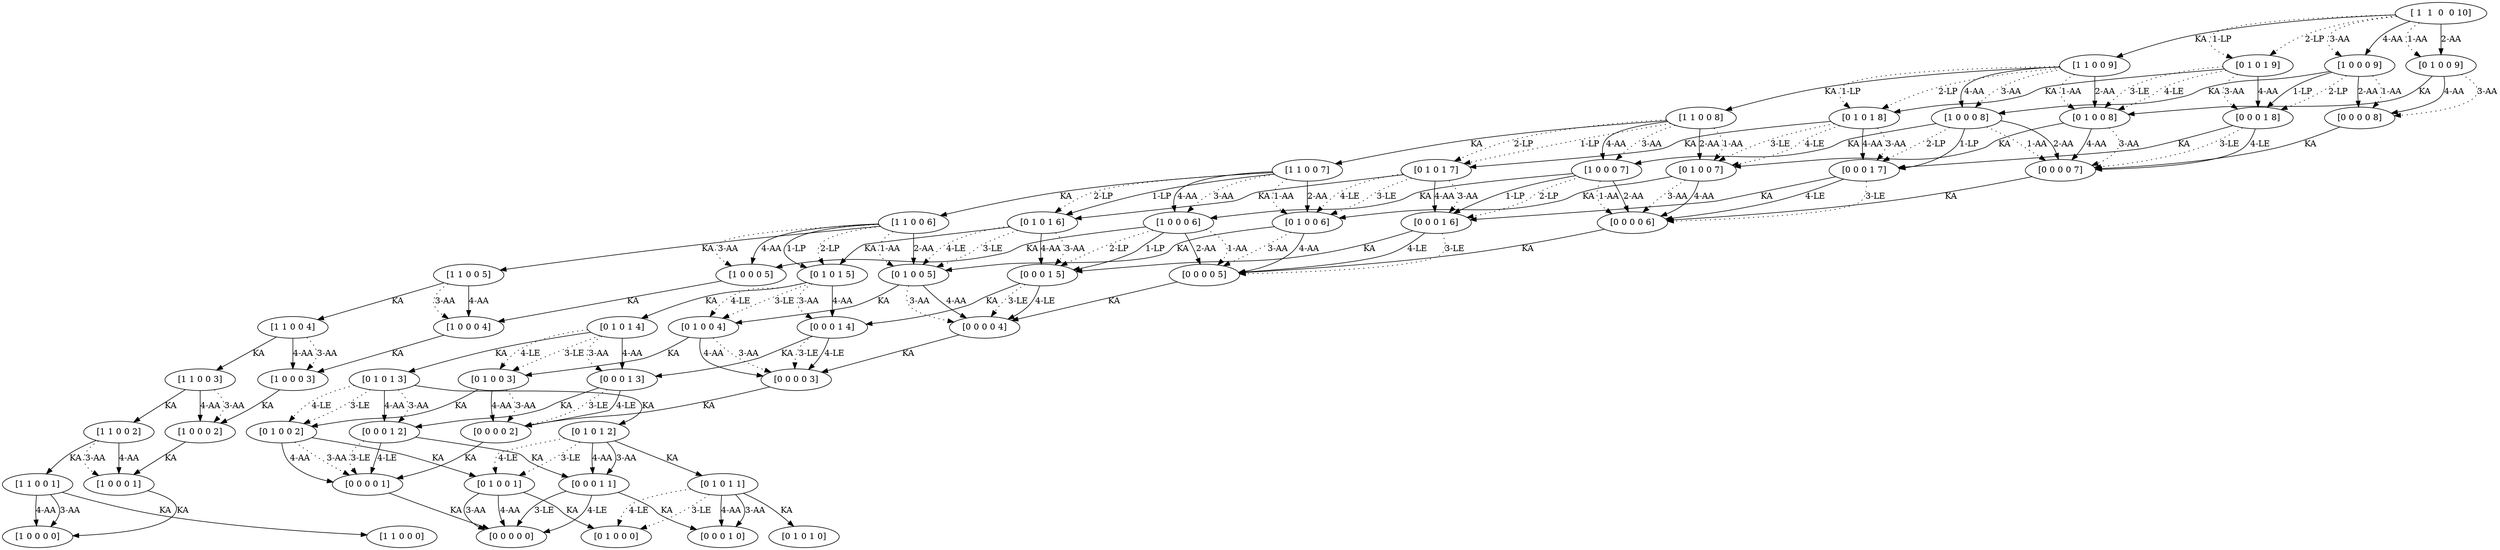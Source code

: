 digraph  {
	node [label="\N"];
	128	 [capacity="[0 1]",
		label="[0 1 0 0 7]",
		stock="[0 0]",
		time=7,
		value=3956.75];
	171	 [capacity="[0 0]",
		label="[0 0 0 0 6]",
		stock="[0 0]",
		time=6,
		value=0.0];
	128 -> 171 [key=3,
	goal="[0 0 0 0 6]",
	label="3-AA",
	modus=AA,
	revenue=0,
	style=dotted,
	time=7,
	weight=0,
	weight_goal=0.0];
128 -> 171 [key=4,
goal="[0 0 0 0 6]",
label="4-AA",
modus=AA,
revenue=5000,
time=7,
weight=1304.0,
weight_goal=0.0];
127 [capacity="[0 1]",
label="[0 1 0 0 6]",
stock="[0 0]",
time=6,
value=3696.0];
128 -> 127 [key=0,
goal="[0 1 0 0 6]",
label=KA,
modus=KA,
revenue=0,
time=7,
weight=0.0,
weight_goal=3696.0];
129 [capacity="[0 1]",
label="[0 1 0 0 8]",
stock="[0 0]",
time=8,
value=4165.38];
129 -> 128 [key=0,
goal="[0 1 0 0 7]",
label=KA,
modus=KA,
revenue=0,
time=8,
weight=0.0,
weight_goal=3956.75];
172 [capacity="[0 0]",
label="[0 0 0 0 7]",
stock="[0 0]",
time=7,
value=0.0];
129 -> 172 [key=3,
goal="[0 0 0 0 7]",
label="3-AA",
modus=AA,
revenue=0,
style=dotted,
time=8,
weight=0,
weight_goal=0.0];
129 -> 172 [key=4,
goal="[0 0 0 0 7]",
label="4-AA",
modus=AA,
revenue=5000,
time=8,
weight=1043.25,
weight_goal=0.0];
130 [capacity="[0 1]",
label="[0 1 0 0 9]",
stock="[0 0]",
time=9,
value=4332.25];
130 -> 129 [key=0,
goal="[0 1 0 0 8]",
label=KA,
modus=KA,
revenue=0,
time=9,
weight=0.0,
weight_goal=4165.38];
173 [capacity="[0 0]",
label="[0 0 0 0 8]",
stock="[0 0]",
time=8,
value=0.0];
130 -> 173 [key=3,
goal="[0 0 0 0 8]",
label="3-AA",
modus=AA,
revenue=0,
style=dotted,
time=9,
weight=0,
weight_goal=0.0];
130 -> 173 [key=4,
goal="[0 0 0 0 8]",
label="4-AA",
modus=AA,
revenue=5000,
time=9,
weight=834.625,
weight_goal=0.0];
43 [capacity="[1 1]",
label="[ 1  1  0  0 10]",
stock="[0 0]",
time=10,
value=8288.0];
43 -> 130 [key=1,
goal="[0 1 0 0 9]",
label="1-AA",
modus=AA,
revenue=0,
style=dotted,
time=10,
weight=0,
weight_goal=4332.25];
43 -> 130 [key=2,
goal="[0 1 0 0 9]",
label="2-AA",
modus=AA,
revenue=5000,
time=10,
weight=1595.25,
weight_goal=4332.25];
42 [capacity="[1 1]",
label="[1 1 0 0 9]",
stock="[0 0]",
time=9,
value=7737.0];
43 -> 42 [key=0,
goal="[1 1 0 0 9]",
label=KA,
modus=KA,
revenue=0,
time=10,
weight=0.0,
weight_goal=7737.0];
119 [capacity="[0 1]",
label="[0 1 0 1 9]",
stock="[0 1]",
time=9,
value=7161.75];
43 -> 119 [key=1,
goal="[0 1 0 1 9]",
label="1-LP",
modus=LP,
revenue=0,
style=dotted,
time=10,
weight=0,
weight_goal=7161.75];
43 -> 119 [key=2,
goal="[0 1 0 1 9]",
label="2-LP",
modus=LP,
revenue=0,
style=dotted,
time=10,
weight=0,
weight_goal=7161.75];
86 [capacity="[1 0]",
label="[1 0 0 0 9]",
stock="[0 0]",
time=9,
value=3896.0];
43 -> 86 [key=3,
goal="[1 0 0 0 9]",
label="3-AA",
modus=AA,
revenue=0,
style=dotted,
time=10,
weight=0,
weight_goal=3896.0];
43 -> 86 [key=4,
goal="[1 0 0 0 9]",
label="4-AA",
modus=AA,
revenue=5000,
time=10,
weight=1159.0,
weight_goal=3896.0];
154 [capacity="[0 0]",
label="[0 0 0 1 0]",
stock="[0 1]",
time=0,
value=0.0];
155 [capacity="[0 0]",
label="[0 0 0 1 1]",
stock="[0 1]",
time=1,
value=1020.0];
155 -> 154 [key=0,
goal="[0 0 0 1 0]",
label=KA,
modus=KA,
revenue=0,
time=1,
weight=0.0,
weight_goal=0.0];
165 [capacity="[0 0]",
label="[0 0 0 0 0]",
stock="[0 0]",
time=0,
value=0.0];
155 -> 165 [key=3,
goal="[0 0 0 0 0]",
label="3-LE",
modus=LE,
revenue=100,
time=1,
weight=100.0,
weight_goal=0.0];
155 -> 165 [key=4,
goal="[0 0 0 0 0]",
label="4-LE",
modus=LE,
revenue=5000,
time=1,
weight=5000.0,
weight_goal=0.0];
156 [capacity="[0 0]",
label="[0 0 0 1 2]",
stock="[0 1]",
time=2,
value=1816.0];
156 -> 155 [key=0,
goal="[0 0 0 1 1]",
label=KA,
modus=KA,
revenue=0,
time=2,
weight=0.0,
weight_goal=1020.0];
166 [capacity="[0 0]",
label="[0 0 0 0 1]",
stock="[0 0]",
time=1,
value=0.0];
156 -> 166 [key=3,
goal="[0 0 0 0 1]",
label="3-LE",
modus=LE,
revenue=0,
style=dotted,
time=2,
weight=0,
weight_goal=0.0];
156 -> 166 [key=4,
goal="[0 0 0 0 1]",
label="4-LE",
modus=LE,
revenue=5000,
time=2,
weight=3980.0,
weight_goal=0.0];
157 [capacity="[0 0]",
label="[0 0 0 1 3]",
stock="[0 1]",
time=3,
value=2453.0];
157 -> 156 [key=0,
goal="[0 0 0 1 2]",
label=KA,
modus=KA,
revenue=0,
time=3,
weight=0.0,
weight_goal=1816.0];
167 [capacity="[0 0]",
label="[0 0 0 0 2]",
stock="[0 0]",
time=2,
value=0.0];
157 -> 167 [key=3,
goal="[0 0 0 0 2]",
label="3-LE",
modus=LE,
revenue=0,
style=dotted,
time=3,
weight=0,
weight_goal=0.0];
157 -> 167 [key=4,
goal="[0 0 0 0 2]",
label="4-LE",
modus=LE,
revenue=5000,
time=3,
weight=3184.0,
weight_goal=0.0];
158 [capacity="[0 0]",
label="[0 0 0 1 4]",
stock="[0 1]",
time=4,
value=2962.5];
158 -> 157 [key=0,
goal="[0 0 0 1 3]",
label=KA,
modus=KA,
revenue=0,
time=4,
weight=0.0,
weight_goal=2453.0];
168 [capacity="[0 0]",
label="[0 0 0 0 3]",
stock="[0 0]",
time=3,
value=0.0];
158 -> 168 [key=3,
goal="[0 0 0 0 3]",
label="3-LE",
modus=LE,
revenue=0,
style=dotted,
time=4,
weight=0,
weight_goal=0.0];
158 -> 168 [key=4,
goal="[0 0 0 0 3]",
label="4-LE",
modus=LE,
revenue=5000,
time=4,
weight=2547.0,
weight_goal=0.0];
159 [capacity="[0 0]",
label="[0 0 0 1 5]",
stock="[0 1]",
time=5,
value=3370.0];
159 -> 158 [key=0,
goal="[0 0 0 1 4]",
label=KA,
modus=KA,
revenue=0,
time=5,
weight=0.0,
weight_goal=2962.5];
169 [capacity="[0 0]",
label="[0 0 0 0 4]",
stock="[0 0]",
time=4,
value=0.0];
159 -> 169 [key=3,
goal="[0 0 0 0 4]",
label="3-LE",
modus=LE,
revenue=0,
style=dotted,
time=5,
weight=0,
weight_goal=0.0];
159 -> 169 [key=4,
goal="[0 0 0 0 4]",
label="4-LE",
modus=LE,
revenue=5000,
time=5,
weight=2037.5,
weight_goal=0.0];
160 [capacity="[0 0]",
label="[0 0 0 1 6]",
stock="[0 1]",
time=6,
value=3696.0];
160 -> 159 [key=0,
goal="[0 0 0 1 5]",
label=KA,
modus=KA,
revenue=0,
time=6,
weight=0.0,
weight_goal=3370.0];
170 [capacity="[0 0]",
label="[0 0 0 0 5]",
stock="[0 0]",
time=5,
value=0.0];
160 -> 170 [key=3,
goal="[0 0 0 0 5]",
label="3-LE",
modus=LE,
revenue=0,
style=dotted,
time=6,
weight=0,
weight_goal=0.0];
160 -> 170 [key=4,
goal="[0 0 0 0 5]",
label="4-LE",
modus=LE,
revenue=5000,
time=6,
weight=1630.0,
weight_goal=0.0];
33 [capacity="[1 1]",
label="[1 1 0 0 0]",
stock="[0 0]",
time=0,
value=0.0];
34 [capacity="[1 1]",
label="[1 1 0 0 1]",
stock="[0 0]",
time=1,
value=1020.0];
34 -> 33 [key=0,
goal="[1 1 0 0 0]",
label=KA,
modus=KA,
revenue=0,
time=1,
weight=0.0,
weight_goal=0.0];
77 [capacity="[1 0]",
label="[1 0 0 0 0]",
stock="[0 0]",
time=0,
value=0.0];
34 -> 77 [key=3,
goal="[1 0 0 0 0]",
label="3-AA",
modus=AA,
revenue=100,
time=1,
weight=100.0,
weight_goal=0.0];
34 -> 77 [key=4,
goal="[1 0 0 0 0]",
label="4-AA",
modus=AA,
revenue=5000,
time=1,
weight=5000.0,
weight_goal=0.0];
35 [capacity="[1 1]",
label="[1 1 0 0 2]",
stock="[0 0]",
time=2,
value=1816.0];
35 -> 34 [key=0,
goal="[1 1 0 0 1]",
label=KA,
modus=KA,
revenue=0,
time=2,
weight=0.0,
weight_goal=1020.0];
78 [capacity="[1 0]",
label="[1 0 0 0 1]",
stock="[0 0]",
time=1,
value=0.0];
35 -> 78 [key=3,
goal="[1 0 0 0 1]",
label="3-AA",
modus=AA,
revenue=0,
style=dotted,
time=2,
weight=0,
weight_goal=0.0];
35 -> 78 [key=4,
goal="[1 0 0 0 1]",
label="4-AA",
modus=AA,
revenue=5000,
time=2,
weight=3980.0,
weight_goal=0.0];
36 [capacity="[1 1]",
label="[1 1 0 0 3]",
stock="[0 0]",
time=3,
value=2453.0];
36 -> 35 [key=0,
goal="[1 1 0 0 2]",
label=KA,
modus=KA,
revenue=0,
time=3,
weight=0.0,
weight_goal=1816.0];
79 [capacity="[1 0]",
label="[1 0 0 0 2]",
stock="[0 0]",
time=2,
value=0.0];
36 -> 79 [key=3,
goal="[1 0 0 0 2]",
label="3-AA",
modus=AA,
revenue=0,
style=dotted,
time=3,
weight=0,
weight_goal=0.0];
36 -> 79 [key=4,
goal="[1 0 0 0 2]",
label="4-AA",
modus=AA,
revenue=5000,
time=3,
weight=3184.0,
weight_goal=0.0];
37 [capacity="[1 1]",
label="[1 1 0 0 4]",
stock="[0 0]",
time=4,
value=2962.5];
37 -> 36 [key=0,
goal="[1 1 0 0 3]",
label=KA,
modus=KA,
revenue=0,
time=4,
weight=0.0,
weight_goal=2453.0];
80 [capacity="[1 0]",
label="[1 0 0 0 3]",
stock="[0 0]",
time=3,
value=0.0];
37 -> 80 [key=3,
goal="[1 0 0 0 3]",
label="3-AA",
modus=AA,
revenue=0,
style=dotted,
time=4,
weight=0,
weight_goal=0.0];
37 -> 80 [key=4,
goal="[1 0 0 0 3]",
label="4-AA",
modus=AA,
revenue=5000,
time=4,
weight=2547.0,
weight_goal=0.0];
38 [capacity="[1 1]",
label="[1 1 0 0 5]",
stock="[0 0]",
time=5,
value=3370.0];
38 -> 37 [key=0,
goal="[1 1 0 0 4]",
label=KA,
modus=KA,
revenue=0,
time=5,
weight=0.0,
weight_goal=2962.5];
81 [capacity="[1 0]",
label="[1 0 0 0 4]",
stock="[0 0]",
time=4,
value=0.0];
38 -> 81 [key=3,
goal="[1 0 0 0 4]",
label="3-AA",
modus=AA,
revenue=0,
style=dotted,
time=5,
weight=0,
weight_goal=0.0];
38 -> 81 [key=4,
goal="[1 0 0 0 4]",
label="4-AA",
modus=AA,
revenue=5000,
time=5,
weight=2037.5,
weight_goal=0.0];
167 -> 166 [key=0,
goal="[0 0 0 0 1]",
label=KA,
modus=KA,
revenue=0,
time=2,
weight=0.0,
weight_goal=0.0];
168 -> 167 [key=0,
goal="[0 0 0 0 2]",
label=KA,
modus=KA,
revenue=0,
time=3,
weight=0.0,
weight_goal=0.0];
169 -> 168 [key=0,
goal="[0 0 0 0 3]",
label=KA,
modus=KA,
revenue=0,
time=4,
weight=0.0,
weight_goal=0.0];
170 -> 169 [key=0,
goal="[0 0 0 0 4]",
label=KA,
modus=KA,
revenue=0,
time=5,
weight=0.0,
weight_goal=0.0];
171 -> 170 [key=0,
goal="[0 0 0 0 5]",
label=KA,
modus=KA,
revenue=0,
time=6,
weight=0.0,
weight_goal=0.0];
172 -> 171 [key=0,
goal="[0 0 0 0 6]",
label=KA,
modus=KA,
revenue=0,
time=7,
weight=0.0,
weight_goal=0.0];
173 -> 172 [key=0,
goal="[0 0 0 0 7]",
label=KA,
modus=KA,
revenue=0,
time=8,
weight=0.0,
weight_goal=0.0];
40 [capacity="[1 1]",
label="[1 1 0 0 7]",
stock="[0 0]",
time=7,
value=6146.0];
83 [capacity="[1 0]",
label="[1 0 0 0 6]",
stock="[0 0]",
time=6,
value=1674.0];
40 -> 83 [key=3,
goal="[1 0 0 0 6]",
label="3-AA",
modus=AA,
revenue=0,
style=dotted,
time=7,
weight=0,
weight_goal=1674.0];
40 -> 83 [key=4,
goal="[1 0 0 0 6]",
label="4-AA",
modus=AA,
revenue=5000,
time=7,
weight=1712.0,
weight_goal=1674.0];
39 [capacity="[1 1]",
label="[1 1 0 0 6]",
stock="[0 0]",
time=6,
value=4962.0];
40 -> 39 [key=0,
goal="[1 1 0 0 6]",
label=KA,
modus=KA,
revenue=0,
time=7,
weight=0.0,
weight_goal=4962.0];
116 [capacity="[0 1]",
label="[0 1 0 1 6]",
stock="[0 1]",
time=6,
value=5434.5];
40 -> 116 [key=1,
goal="[0 1 0 1 6]",
label="1-LP",
modus=LP,
revenue=0,
time=7,
weight=472.5,
weight_goal=5434.5];
40 -> 116 [key=2,
goal="[0 1 0 1 6]",
label="2-LP",
modus=LP,
revenue=0,
style=dotted,
time=7,
weight=0,
weight_goal=5434.5];
40 -> 127 [key=1,
goal="[0 1 0 0 6]",
label="1-AA",
modus=AA,
revenue=0,
style=dotted,
time=7,
weight=0,
weight_goal=3696.0];
40 -> 127 [key=2,
goal="[0 1 0 0 6]",
label="2-AA",
modus=AA,
revenue=5000,
time=7,
weight=3734.0,
weight_goal=3696.0];
42 -> 129 [key=1,
goal="[0 1 0 0 8]",
label="1-AA",
modus=AA,
revenue=0,
style=dotted,
time=9,
weight=0,
weight_goal=4165.38];
42 -> 129 [key=2,
goal="[0 1 0 0 8]",
label="2-AA",
modus=AA,
revenue=5000,
time=9,
weight=2137.88,
weight_goal=4165.38];
85 [capacity="[1 0]",
label="[1 0 0 0 8]",
stock="[0 0]",
time=8,
value=3438.0];
42 -> 85 [key=3,
goal="[1 0 0 0 8]",
label="3-AA",
modus=AA,
revenue=0,
style=dotted,
time=9,
weight=0,
weight_goal=3438.0];
42 -> 85 [key=4,
goal="[1 0 0 0 8]",
label="4-AA",
modus=AA,
revenue=5000,
time=9,
weight=1410.5,
weight_goal=3438.0];
118 [capacity="[0 1]",
label="[0 1 0 1 8]",
stock="[0 1]",
time=8,
value=6661.0];
42 -> 118 [key=1,
goal="[0 1 0 1 8]",
label="1-LP",
modus=LP,
revenue=0,
style=dotted,
time=9,
weight=0,
weight_goal=6661.0];
42 -> 118 [key=2,
goal="[0 1 0 1 8]",
label="2-LP",
modus=LP,
revenue=0,
style=dotted,
time=9,
weight=0,
weight_goal=6661.0];
41 [capacity="[1 1]",
label="[1 1 0 0 8]",
stock="[0 0]",
time=8,
value=7027.5];
42 -> 41 [key=0,
goal="[1 1 0 0 8]",
label=KA,
modus=KA,
revenue=0,
time=9,
weight=0.0,
weight_goal=7027.5];
161 [capacity="[0 0]",
label="[0 0 0 1 7]",
stock="[0 1]",
time=7,
value=3956.75];
161 -> 160 [key=0,
goal="[0 0 0 1 6]",
label=KA,
modus=KA,
revenue=0,
time=7,
weight=0.0,
weight_goal=3696.0];
161 -> 171 [key=3,
goal="[0 0 0 0 6]",
label="3-LE",
modus=LE,
revenue=0,
style=dotted,
time=7,
weight=0,
weight_goal=0.0];
161 -> 171 [key=4,
goal="[0 0 0 0 6]",
label="4-LE",
modus=LE,
revenue=5000,
time=7,
weight=1304.0,
weight_goal=0.0];
119 -> 129 [key=3,
goal="[0 1 0 0 8]",
label="3-LE",
modus=LE,
revenue=0,
style=dotted,
time=9,
weight=0,
weight_goal=4165.38];
119 -> 129 [key=4,
goal="[0 1 0 0 8]",
label="4-LE",
modus=LE,
revenue=0,
style=dotted,
time=9,
weight=0,
weight_goal=4165.38];
162 [capacity="[0 0]",
label="[0 0 0 1 8]",
stock="[0 1]",
time=8,
value=4165.38];
119 -> 162 [key=3,
goal="[0 0 0 1 8]",
label="3-AA",
modus=AA,
revenue=0,
style=dotted,
time=9,
weight=0,
weight_goal=4165.38];
119 -> 162 [key=4,
goal="[0 0 0 1 8]",
label="4-AA",
modus=AA,
revenue=5000,
time=9,
weight=2504.38,
weight_goal=4165.38];
119 -> 118 [key=0,
goal="[0 1 0 1 8]",
label=KA,
modus=KA,
revenue=0,
time=9,
weight=0.0,
weight_goal=6661.0];
162 -> 172 [key=3,
goal="[0 0 0 0 7]",
label="3-LE",
modus=LE,
revenue=0,
style=dotted,
time=8,
weight=0,
weight_goal=0.0];
162 -> 172 [key=4,
goal="[0 0 0 0 7]",
label="4-LE",
modus=LE,
revenue=5000,
time=8,
weight=1043.25,
weight_goal=0.0];
162 -> 161 [key=0,
goal="[0 0 0 1 7]",
label=KA,
modus=KA,
revenue=0,
time=8,
weight=0.0,
weight_goal=3956.75];
78 -> 77 [key=0,
goal="[1 0 0 0 0]",
label=KA,
modus=KA,
revenue=0,
time=1,
weight=0.0,
weight_goal=0.0];
80 -> 79 [key=0,
goal="[1 0 0 0 2]",
label=KA,
modus=KA,
revenue=0,
time=3,
weight=0.0,
weight_goal=0.0];
81 -> 80 [key=0,
goal="[1 0 0 0 3]",
label=KA,
modus=KA,
revenue=0,
time=4,
weight=0.0,
weight_goal=0.0];
82 [capacity="[1 0]",
label="[1 0 0 0 5]",
stock="[0 0]",
time=5,
value=0.0];
82 -> 81 [key=0,
goal="[1 0 0 0 4]",
label=KA,
modus=KA,
revenue=0,
time=5,
weight=0.0,
weight_goal=0.0];
83 -> 159 [key=1,
goal="[0 0 0 1 5]",
label="1-LP",
modus=LP,
revenue=0,
time=6,
weight=3370.0,
weight_goal=3370.0];
83 -> 159 [key=2,
goal="[0 0 0 1 5]",
label="2-LP",
modus=LP,
revenue=0,
style=dotted,
time=6,
weight=0,
weight_goal=3370.0];
83 -> 170 [key=1,
goal="[0 0 0 0 5]",
label="1-AA",
modus=AA,
revenue=0,
style=dotted,
time=6,
weight=0,
weight_goal=0.0];
83 -> 170 [key=2,
goal="[0 0 0 0 5]",
label="2-AA",
modus=AA,
revenue=5000,
time=6,
weight=5000.0,
weight_goal=0.0];
83 -> 82 [key=0,
goal="[1 0 0 0 5]",
label=KA,
modus=KA,
revenue=0,
time=6,
weight=0.0,
weight_goal=0.0];
84 [capacity="[1 0]",
label="[1 0 0 0 7]",
stock="[0 0]",
time=7,
value=2744.0];
84 -> 160 [key=1,
goal="[0 0 0 1 6]",
label="1-LP",
modus=LP,
revenue=0,
time=7,
weight=2022.0,
weight_goal=3696.0];
84 -> 160 [key=2,
goal="[0 0 0 1 6]",
label="2-LP",
modus=LP,
revenue=0,
style=dotted,
time=7,
weight=0,
weight_goal=3696.0];
84 -> 171 [key=1,
goal="[0 0 0 0 6]",
label="1-AA",
modus=AA,
revenue=0,
style=dotted,
time=7,
weight=0,
weight_goal=0.0];
84 -> 171 [key=2,
goal="[0 0 0 0 6]",
label="2-AA",
modus=AA,
revenue=5000,
time=7,
weight=3326.0,
weight_goal=0.0];
84 -> 83 [key=0,
goal="[1 0 0 0 6]",
label=KA,
modus=KA,
revenue=0,
time=7,
weight=0.0,
weight_goal=1674.0];
85 -> 172 [key=1,
goal="[0 0 0 0 7]",
label="1-AA",
modus=AA,
revenue=0,
style=dotted,
time=8,
weight=0,
weight_goal=0.0];
85 -> 172 [key=2,
goal="[0 0 0 0 7]",
label="2-AA",
modus=AA,
revenue=5000,
time=8,
weight=2256.0,
weight_goal=0.0];
85 -> 161 [key=1,
goal="[0 0 0 1 7]",
label="1-LP",
modus=LP,
revenue=0,
time=8,
weight=1212.75,
weight_goal=3956.75];
85 -> 161 [key=2,
goal="[0 0 0 1 7]",
label="2-LP",
modus=LP,
revenue=0,
style=dotted,
time=8,
weight=0,
weight_goal=3956.75];
85 -> 84 [key=0,
goal="[1 0 0 0 7]",
label=KA,
modus=KA,
revenue=0,
time=8,
weight=0.0,
weight_goal=2744.0];
86 -> 173 [key=1,
goal="[0 0 0 0 8]",
label="1-AA",
modus=AA,
revenue=0,
style=dotted,
time=9,
weight=0,
weight_goal=0.0];
86 -> 173 [key=2,
goal="[0 0 0 0 8]",
label="2-AA",
modus=AA,
revenue=5000,
time=9,
weight=1562.0,
weight_goal=0.0];
86 -> 162 [key=1,
goal="[0 0 0 1 8]",
label="1-LP",
modus=LP,
revenue=0,
time=9,
weight=727.375,
weight_goal=4165.38];
86 -> 162 [key=2,
goal="[0 0 0 1 8]",
label="2-LP",
modus=LP,
revenue=0,
style=dotted,
time=9,
weight=0,
weight_goal=4165.38];
86 -> 85 [key=0,
goal="[1 0 0 0 8]",
label=KA,
modus=KA,
revenue=0,
time=9,
weight=0.0,
weight_goal=3438.0];
79 -> 78 [key=0,
goal="[1 0 0 0 1]",
label=KA,
modus=KA,
revenue=0,
time=2,
weight=0.0,
weight_goal=0.0];
166 -> 165 [key=0,
goal="[0 0 0 0 0]",
label=KA,
modus=KA,
revenue=0,
time=1,
weight=0.0,
weight_goal=0.0];
39 -> 38 [key=0,
goal="[1 1 0 0 5]",
label=KA,
modus=KA,
revenue=0,
time=6,
weight=0.0,
weight_goal=3370.0];
39 -> 82 [key=3,
goal="[1 0 0 0 5]",
label="3-AA",
modus=AA,
revenue=0,
style=dotted,
time=6,
weight=0,
weight_goal=0.0];
39 -> 82 [key=4,
goal="[1 0 0 0 5]",
label="4-AA",
modus=AA,
revenue=5000,
time=6,
weight=1630.0,
weight_goal=0.0];
115 [capacity="[0 1]",
label="[0 1 0 1 5]",
stock="[0 1]",
time=5,
value=4701.0];
39 -> 115 [key=1,
goal="[0 1 0 1 5]",
label="1-LP",
modus=LP,
revenue=0,
time=6,
weight=1331.0,
weight_goal=4701.0];
39 -> 115 [key=2,
goal="[0 1 0 1 5]",
label="2-LP",
modus=LP,
revenue=0,
style=dotted,
time=6,
weight=0,
weight_goal=4701.0];
126 [capacity="[0 1]",
label="[0 1 0 0 5]",
stock="[0 0]",
time=5,
value=3370.0];
39 -> 126 [key=1,
goal="[0 1 0 0 5]",
label="1-AA",
modus=AA,
revenue=0,
style=dotted,
time=6,
weight=0,
weight_goal=3370.0];
39 -> 126 [key=2,
goal="[0 1 0 0 5]",
label="2-AA",
modus=AA,
revenue=5000,
time=6,
weight=5000.0,
weight_goal=3370.0];
110 [capacity="[0 1]",
label="[0 1 0 1 0]",
stock="[0 1]",
time=0,
value=0.0];
111 [capacity="[0 1]",
label="[0 1 0 1 1]",
stock="[0 1]",
time=1,
value=1020.0];
111 -> 154 [key=3,
goal="[0 0 0 1 0]",
label="3-AA",
modus=AA,
revenue=100,
time=1,
weight=100.0,
weight_goal=0.0];
111 -> 154 [key=4,
goal="[0 0 0 1 0]",
label="4-AA",
modus=AA,
revenue=5000,
time=1,
weight=5000.0,
weight_goal=0.0];
111 -> 110 [key=0,
goal="[0 1 0 1 0]",
label=KA,
modus=KA,
revenue=0,
time=1,
weight=0.0,
weight_goal=0.0];
121 [capacity="[0 1]",
label="[0 1 0 0 0]",
stock="[0 0]",
time=0,
value=0.0];
111 -> 121 [key=3,
goal="[0 1 0 0 0]",
label="3-LE",
modus=LE,
revenue=0,
style=dotted,
time=1,
weight=0,
weight_goal=0.0];
111 -> 121 [key=4,
goal="[0 1 0 0 0]",
label="4-LE",
modus=LE,
revenue=0,
style=dotted,
time=1,
weight=0,
weight_goal=0.0];
112 [capacity="[0 1]",
label="[0 1 0 1 2]",
stock="[0 1]",
time=2,
value=2040.0];
112 -> 155 [key=3,
goal="[0 0 0 1 1]",
label="3-AA",
modus=AA,
revenue=100,
time=2,
weight=100.0,
weight_goal=1020.0];
112 -> 155 [key=4,
goal="[0 0 0 1 1]",
label="4-AA",
modus=AA,
revenue=5000,
time=2,
weight=5000.0,
weight_goal=1020.0];
112 -> 111 [key=0,
goal="[0 1 0 1 1]",
label=KA,
modus=KA,
revenue=0,
time=2,
weight=0.0,
weight_goal=1020.0];
122 [capacity="[0 1]",
label="[0 1 0 0 1]",
stock="[0 0]",
time=1,
value=1020.0];
112 -> 122 [key=3,
goal="[0 1 0 0 1]",
label="3-LE",
modus=LE,
revenue=0,
style=dotted,
time=2,
weight=0,
weight_goal=1020.0];
112 -> 122 [key=4,
goal="[0 1 0 0 1]",
label="4-LE",
modus=LE,
revenue=0,
style=dotted,
time=2,
weight=0,
weight_goal=1020.0];
113 [capacity="[0 1]",
label="[0 1 0 1 3]",
stock="[0 1]",
time=3,
value=2995.0];
113 -> 156 [key=3,
goal="[0 0 0 1 2]",
label="3-AA",
modus=AA,
revenue=0,
style=dotted,
time=3,
weight=0,
weight_goal=1816.0];
113 -> 156 [key=4,
goal="[0 0 0 1 2]",
label="4-AA",
modus=AA,
revenue=5000,
time=3,
weight=4776.0,
weight_goal=1816.0];
113 -> 112 [key=0,
goal="[0 1 0 1 2]",
label=KA,
modus=KA,
revenue=0,
time=3,
weight=0.0,
weight_goal=2040.0];
123 [capacity="[0 1]",
label="[0 1 0 0 2]",
stock="[0 0]",
time=2,
value=1816.0];
113 -> 123 [key=3,
goal="[0 1 0 0 2]",
label="3-LE",
modus=LE,
revenue=0,
style=dotted,
time=3,
weight=0,
weight_goal=1816.0];
113 -> 123 [key=4,
goal="[0 1 0 0 2]",
label="4-LE",
modus=LE,
revenue=0,
style=dotted,
time=3,
weight=0,
weight_goal=1816.0];
114 [capacity="[0 1]",
label="[0 1 0 1 4]",
stock="[0 1]",
time=4,
value=3886.0];
114 -> 157 [key=3,
goal="[0 0 0 1 3]",
label="3-AA",
modus=AA,
revenue=0,
style=dotted,
time=4,
weight=0,
weight_goal=2453.0];
114 -> 157 [key=4,
goal="[0 0 0 1 3]",
label="4-AA",
modus=AA,
revenue=5000,
time=4,
weight=4458.0,
weight_goal=2453.0];
114 -> 113 [key=0,
goal="[0 1 0 1 3]",
label=KA,
modus=KA,
revenue=0,
time=4,
weight=0.0,
weight_goal=2995.0];
124 [capacity="[0 1]",
label="[0 1 0 0 3]",
stock="[0 0]",
time=3,
value=2453.0];
114 -> 124 [key=3,
goal="[0 1 0 0 3]",
label="3-LE",
modus=LE,
revenue=0,
style=dotted,
time=4,
weight=0,
weight_goal=2453.0];
114 -> 124 [key=4,
goal="[0 1 0 0 3]",
label="4-LE",
modus=LE,
revenue=0,
style=dotted,
time=4,
weight=0,
weight_goal=2453.0];
115 -> 158 [key=3,
goal="[0 0 0 1 4]",
label="3-AA",
modus=AA,
revenue=0,
style=dotted,
time=5,
weight=0,
weight_goal=2962.5];
115 -> 158 [key=4,
goal="[0 0 0 1 4]",
label="4-AA",
modus=AA,
revenue=5000,
time=5,
weight=4076.5,
weight_goal=2962.5];
115 -> 114 [key=0,
goal="[0 1 0 1 4]",
label=KA,
modus=KA,
revenue=0,
time=5,
weight=0.0,
weight_goal=3886.0];
125 [capacity="[0 1]",
label="[0 1 0 0 4]",
stock="[0 0]",
time=4,
value=2962.5];
115 -> 125 [key=3,
goal="[0 1 0 0 4]",
label="3-LE",
modus=LE,
revenue=0,
style=dotted,
time=5,
weight=0,
weight_goal=2962.5];
115 -> 125 [key=4,
goal="[0 1 0 0 4]",
label="4-LE",
modus=LE,
revenue=0,
style=dotted,
time=5,
weight=0,
weight_goal=2962.5];
116 -> 159 [key=3,
goal="[0 0 0 1 5]",
label="3-AA",
modus=AA,
revenue=0,
style=dotted,
time=6,
weight=0,
weight_goal=3370.0];
116 -> 159 [key=4,
goal="[0 0 0 1 5]",
label="4-AA",
modus=AA,
revenue=5000,
time=6,
weight=3669.0,
weight_goal=3370.0];
116 -> 115 [key=0,
goal="[0 1 0 1 5]",
label=KA,
modus=KA,
revenue=0,
time=6,
weight=0.0,
weight_goal=4701.0];
116 -> 126 [key=3,
goal="[0 1 0 0 5]",
label="3-LE",
modus=LE,
revenue=0,
style=dotted,
time=6,
weight=0,
weight_goal=3370.0];
116 -> 126 [key=4,
goal="[0 1 0 0 5]",
label="4-LE",
modus=LE,
revenue=0,
style=dotted,
time=6,
weight=0,
weight_goal=3370.0];
117 [capacity="[0 1]",
label="[0 1 0 1 7]",
stock="[0 1]",
time=7,
value=6087.0];
117 -> 160 [key=3,
goal="[0 0 0 1 6]",
label="3-AA",
modus=AA,
revenue=0,
style=dotted,
time=7,
weight=0,
weight_goal=3696.0];
117 -> 160 [key=4,
goal="[0 0 0 1 6]",
label="4-AA",
modus=AA,
revenue=5000,
time=7,
weight=3261.5,
weight_goal=3696.0];
117 -> 116 [key=0,
goal="[0 1 0 1 6]",
label=KA,
modus=KA,
revenue=0,
time=7,
weight=0.0,
weight_goal=5434.5];
117 -> 127 [key=3,
goal="[0 1 0 0 6]",
label="3-LE",
modus=LE,
revenue=0,
style=dotted,
time=7,
weight=0,
weight_goal=3696.0];
117 -> 127 [key=4,
goal="[0 1 0 0 6]",
label="4-LE",
modus=LE,
revenue=0,
style=dotted,
time=7,
weight=0,
weight_goal=3696.0];
118 -> 128 [key=3,
goal="[0 1 0 0 7]",
label="3-LE",
modus=LE,
revenue=0,
style=dotted,
time=8,
weight=0,
weight_goal=3956.75];
118 -> 128 [key=4,
goal="[0 1 0 0 7]",
label="4-LE",
modus=LE,
revenue=0,
style=dotted,
time=8,
weight=0,
weight_goal=3956.75];
118 -> 161 [key=3,
goal="[0 0 0 1 7]",
label="3-AA",
modus=AA,
revenue=0,
style=dotted,
time=8,
weight=0,
weight_goal=3956.75];
118 -> 161 [key=4,
goal="[0 0 0 1 7]",
label="4-AA",
modus=AA,
revenue=5000,
time=8,
weight=2869.75,
weight_goal=3956.75];
118 -> 117 [key=0,
goal="[0 1 0 1 7]",
label=KA,
modus=KA,
revenue=0,
time=8,
weight=0.0,
weight_goal=6087.0];
41 -> 128 [key=1,
goal="[0 1 0 0 7]",
label="1-AA",
modus=AA,
revenue=0,
style=dotted,
time=8,
weight=0,
weight_goal=3956.75];
41 -> 128 [key=2,
goal="[0 1 0 0 7]",
label="2-AA",
modus=AA,
revenue=5000,
time=8,
weight=2810.75,
weight_goal=3956.75];
41 -> 40 [key=0,
goal="[1 1 0 0 7]",
label=KA,
modus=KA,
revenue=0,
time=8,
weight=0.0,
weight_goal=6146.0];
41 -> 84 [key=3,
goal="[1 0 0 0 7]",
label="3-AA",
modus=AA,
revenue=0,
style=dotted,
time=8,
weight=0,
weight_goal=2744.0];
41 -> 84 [key=4,
goal="[1 0 0 0 7]",
label="4-AA",
modus=AA,
revenue=5000,
time=8,
weight=1598.0,
weight_goal=2744.0];
41 -> 117 [key=1,
goal="[0 1 0 1 7]",
label="1-LP",
modus=LP,
revenue=0,
style=dotted,
time=8,
weight=0,
weight_goal=6087.0];
41 -> 117 [key=2,
goal="[0 1 0 1 7]",
label="2-LP",
modus=LP,
revenue=0,
style=dotted,
time=8,
weight=0,
weight_goal=6087.0];
122 -> 165 [key=3,
goal="[0 0 0 0 0]",
label="3-AA",
modus=AA,
revenue=100,
time=1,
weight=100.0,
weight_goal=0.0];
122 -> 165 [key=4,
goal="[0 0 0 0 0]",
label="4-AA",
modus=AA,
revenue=5000,
time=1,
weight=5000.0,
weight_goal=0.0];
122 -> 121 [key=0,
goal="[0 1 0 0 0]",
label=KA,
modus=KA,
revenue=0,
time=1,
weight=0.0,
weight_goal=0.0];
123 -> 166 [key=3,
goal="[0 0 0 0 1]",
label="3-AA",
modus=AA,
revenue=0,
style=dotted,
time=2,
weight=0,
weight_goal=0.0];
123 -> 166 [key=4,
goal="[0 0 0 0 1]",
label="4-AA",
modus=AA,
revenue=5000,
time=2,
weight=3980.0,
weight_goal=0.0];
123 -> 122 [key=0,
goal="[0 1 0 0 1]",
label=KA,
modus=KA,
revenue=0,
time=2,
weight=0.0,
weight_goal=1020.0];
124 -> 167 [key=3,
goal="[0 0 0 0 2]",
label="3-AA",
modus=AA,
revenue=0,
style=dotted,
time=3,
weight=0,
weight_goal=0.0];
124 -> 167 [key=4,
goal="[0 0 0 0 2]",
label="4-AA",
modus=AA,
revenue=5000,
time=3,
weight=3184.0,
weight_goal=0.0];
124 -> 123 [key=0,
goal="[0 1 0 0 2]",
label=KA,
modus=KA,
revenue=0,
time=3,
weight=0.0,
weight_goal=1816.0];
125 -> 168 [key=3,
goal="[0 0 0 0 3]",
label="3-AA",
modus=AA,
revenue=0,
style=dotted,
time=4,
weight=0,
weight_goal=0.0];
125 -> 168 [key=4,
goal="[0 0 0 0 3]",
label="4-AA",
modus=AA,
revenue=5000,
time=4,
weight=2547.0,
weight_goal=0.0];
125 -> 124 [key=0,
goal="[0 1 0 0 3]",
label=KA,
modus=KA,
revenue=0,
time=4,
weight=0.0,
weight_goal=2453.0];
126 -> 169 [key=3,
goal="[0 0 0 0 4]",
label="3-AA",
modus=AA,
revenue=0,
style=dotted,
time=5,
weight=0,
weight_goal=0.0];
126 -> 169 [key=4,
goal="[0 0 0 0 4]",
label="4-AA",
modus=AA,
revenue=5000,
time=5,
weight=2037.5,
weight_goal=0.0];
126 -> 125 [key=0,
goal="[0 1 0 0 4]",
label=KA,
modus=KA,
revenue=0,
time=5,
weight=0.0,
weight_goal=2962.5];
127 -> 170 [key=3,
goal="[0 0 0 0 5]",
label="3-AA",
modus=AA,
revenue=0,
style=dotted,
time=6,
weight=0,
weight_goal=0.0];
127 -> 170 [key=4,
goal="[0 0 0 0 5]",
label="4-AA",
modus=AA,
revenue=5000,
time=6,
weight=1630.0,
weight_goal=0.0];
127 -> 126 [key=0,
goal="[0 1 0 0 5]",
label=KA,
modus=KA,
revenue=0,
time=6,
weight=0.0,
weight_goal=3370.0];
}
